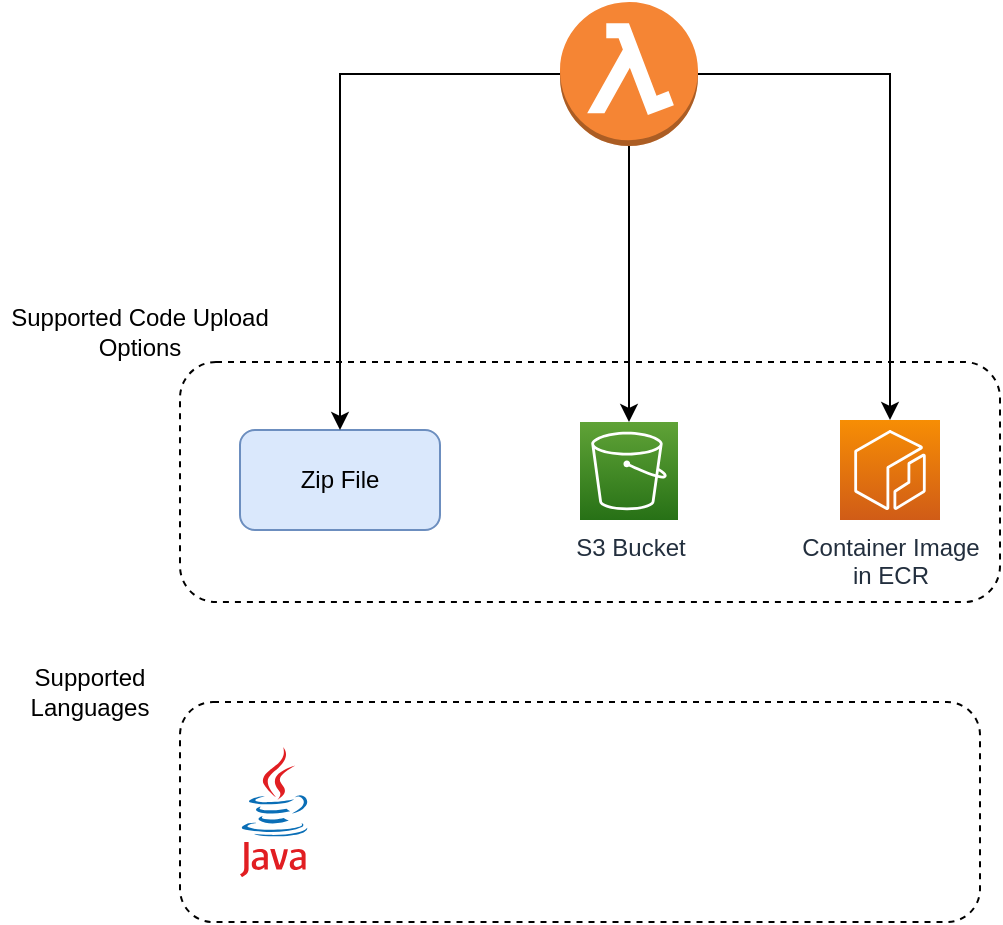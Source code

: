 <mxfile version="20.3.0" type="device"><diagram id="hJO2lV96JGXMxiieyAn_" name="Page-1"><mxGraphModel dx="946" dy="578" grid="1" gridSize="10" guides="1" tooltips="1" connect="1" arrows="1" fold="1" page="1" pageScale="1" pageWidth="827" pageHeight="1169" math="0" shadow="0"><root><mxCell id="0"/><mxCell id="1" parent="0"/><mxCell id="sw5JtJ3cL9PU72mXof7--10" value="" style="rounded=1;whiteSpace=wrap;html=1;dashed=1;" vertex="1" parent="1"><mxGeometry x="240" y="490" width="400" height="110" as="geometry"/></mxCell><mxCell id="sw5JtJ3cL9PU72mXof7--1" value="" style="outlineConnect=0;dashed=0;verticalLabelPosition=bottom;verticalAlign=top;align=center;html=1;shape=mxgraph.aws3.lambda_function;fillColor=#F58534;gradientColor=none;" vertex="1" parent="1"><mxGeometry x="430" y="140" width="69" height="72" as="geometry"/></mxCell><mxCell id="sw5JtJ3cL9PU72mXof7--2" value="" style="rounded=1;whiteSpace=wrap;html=1;dashed=1;" vertex="1" parent="1"><mxGeometry x="240" y="320" width="410" height="120" as="geometry"/></mxCell><mxCell id="sw5JtJ3cL9PU72mXof7--3" value="S3 Bucket" style="sketch=0;points=[[0,0,0],[0.25,0,0],[0.5,0,0],[0.75,0,0],[1,0,0],[0,1,0],[0.25,1,0],[0.5,1,0],[0.75,1,0],[1,1,0],[0,0.25,0],[0,0.5,0],[0,0.75,0],[1,0.25,0],[1,0.5,0],[1,0.75,0]];outlineConnect=0;fontColor=#232F3E;gradientColor=#60A337;gradientDirection=north;fillColor=#277116;strokeColor=#ffffff;dashed=0;verticalLabelPosition=bottom;verticalAlign=top;align=center;html=1;fontSize=12;fontStyle=0;aspect=fixed;shape=mxgraph.aws4.resourceIcon;resIcon=mxgraph.aws4.s3;" vertex="1" parent="1"><mxGeometry x="440" y="350" width="49" height="49" as="geometry"/></mxCell><mxCell id="sw5JtJ3cL9PU72mXof7--4" value="Zip File" style="rounded=1;whiteSpace=wrap;html=1;fillColor=#dae8fc;strokeColor=#6c8ebf;" vertex="1" parent="1"><mxGeometry x="270" y="354" width="100" height="50" as="geometry"/></mxCell><mxCell id="sw5JtJ3cL9PU72mXof7--5" value="Container Image &lt;br&gt;in ECR" style="sketch=0;points=[[0,0,0],[0.25,0,0],[0.5,0,0],[0.75,0,0],[1,0,0],[0,1,0],[0.25,1,0],[0.5,1,0],[0.75,1,0],[1,1,0],[0,0.25,0],[0,0.5,0],[0,0.75,0],[1,0.25,0],[1,0.5,0],[1,0.75,0]];outlineConnect=0;fontColor=#232F3E;gradientColor=#F78E04;gradientDirection=north;fillColor=#D05C17;strokeColor=#ffffff;dashed=0;verticalLabelPosition=bottom;verticalAlign=top;align=center;html=1;fontSize=12;fontStyle=0;aspect=fixed;shape=mxgraph.aws4.resourceIcon;resIcon=mxgraph.aws4.ecr;" vertex="1" parent="1"><mxGeometry x="570" y="349" width="50" height="50" as="geometry"/></mxCell><mxCell id="sw5JtJ3cL9PU72mXof7--6" value="" style="endArrow=classic;html=1;rounded=0;exitX=0;exitY=0.5;exitDx=0;exitDy=0;exitPerimeter=0;entryX=0.5;entryY=0;entryDx=0;entryDy=0;edgeStyle=orthogonalEdgeStyle;" edge="1" parent="1" source="sw5JtJ3cL9PU72mXof7--1" target="sw5JtJ3cL9PU72mXof7--4"><mxGeometry width="50" height="50" relative="1" as="geometry"><mxPoint x="390" y="320" as="sourcePoint"/><mxPoint x="440" y="270" as="targetPoint"/></mxGeometry></mxCell><mxCell id="sw5JtJ3cL9PU72mXof7--7" value="" style="endArrow=classic;html=1;rounded=0;exitX=0.5;exitY=1;exitDx=0;exitDy=0;exitPerimeter=0;entryX=0.5;entryY=0;entryDx=0;entryDy=0;entryPerimeter=0;" edge="1" parent="1" source="sw5JtJ3cL9PU72mXof7--1" target="sw5JtJ3cL9PU72mXof7--3"><mxGeometry width="50" height="50" relative="1" as="geometry"><mxPoint x="390" y="320" as="sourcePoint"/><mxPoint x="440" y="270" as="targetPoint"/></mxGeometry></mxCell><mxCell id="sw5JtJ3cL9PU72mXof7--8" value="" style="endArrow=classic;html=1;rounded=0;exitX=1;exitY=0.5;exitDx=0;exitDy=0;exitPerimeter=0;entryX=0.5;entryY=0;entryDx=0;entryDy=0;entryPerimeter=0;edgeStyle=orthogonalEdgeStyle;" edge="1" parent="1" source="sw5JtJ3cL9PU72mXof7--1" target="sw5JtJ3cL9PU72mXof7--5"><mxGeometry width="50" height="50" relative="1" as="geometry"><mxPoint x="390" y="320" as="sourcePoint"/><mxPoint x="440" y="270" as="targetPoint"/></mxGeometry></mxCell><mxCell id="sw5JtJ3cL9PU72mXof7--9" value="" style="dashed=0;outlineConnect=0;html=1;align=center;labelPosition=center;verticalLabelPosition=bottom;verticalAlign=top;shape=mxgraph.weblogos.java" vertex="1" parent="1"><mxGeometry x="270" y="512.5" width="34.4" height="65" as="geometry"/></mxCell><mxCell id="sw5JtJ3cL9PU72mXof7--11" value="Supported Code Upload Options" style="text;html=1;strokeColor=none;fillColor=none;align=center;verticalAlign=middle;whiteSpace=wrap;rounded=0;dashed=1;" vertex="1" parent="1"><mxGeometry x="150" y="290" width="140" height="30" as="geometry"/></mxCell><mxCell id="sw5JtJ3cL9PU72mXof7--12" value="Supported Languages" style="text;html=1;strokeColor=none;fillColor=none;align=center;verticalAlign=middle;whiteSpace=wrap;rounded=0;dashed=1;" vertex="1" parent="1"><mxGeometry x="150" y="470" width="90" height="30" as="geometry"/></mxCell><mxCell id="sw5JtJ3cL9PU72mXof7--13" value="" style="shape=image;imageAspect=0;aspect=fixed;verticalLabelPosition=bottom;verticalAlign=top;dashed=1;image=https://play-lh.googleusercontent.com/edQ8_8or0qX3JymcLz5jrHskKXLGjj7b7lGYuBW-oUMmK75vspumKniy6gukdOuzbcNl;" vertex="1" parent="1"><mxGeometry x="330" y="505" width="80" height="80" as="geometry"/></mxCell><mxCell id="sw5JtJ3cL9PU72mXof7--14" value="" style="shape=image;imageAspect=0;aspect=fixed;verticalLabelPosition=bottom;verticalAlign=top;dashed=1;image=https://cdn.icon-icons.com/icons2/2699/PNG/512/python_vertical_logo_icon_168039.png;" vertex="1" parent="1"><mxGeometry x="449.81" y="517.5" width="49.19" height="55" as="geometry"/></mxCell><mxCell id="sw5JtJ3cL9PU72mXof7--15" value="" style="shape=image;imageAspect=0;aspect=fixed;verticalLabelPosition=bottom;verticalAlign=top;dashed=1;image=https://e7.pngegg.com/pngimages/540/810/png-clipart-node-js-javascript-npm-computer-icons-web-application-others-miscellaneous-text.png;" vertex="1" parent="1"><mxGeometry x="527.76" y="505" width="92.24" height="80" as="geometry"/></mxCell></root></mxGraphModel></diagram></mxfile>